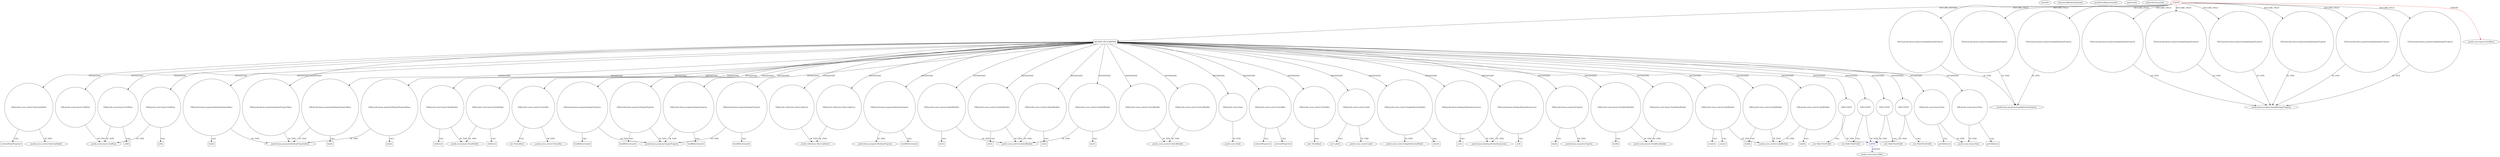 digraph {
baseInfo[graphId=3744,category="pattern",isAnonymous=false,possibleRelation=true]
frameworkRelatedTypesInfo[0="javafx.scene.layout.StackPane"]
possibleCollaborationsInfo[0="3744~INSTANTIATION-CLIENT_METHOD_DECLARATION-INSTANTIATION-CLIENT_METHOD_DECLARATION-INSTANTIATION-CLIENT_METHOD_DECLARATION-INSTANTIATION-CLIENT_METHOD_DECLARATION-~javafx.scene.layout.StackPane ~javafx.scene.layout.HBox ~false~false"]
patternInfo[frequency=2.0,patternRootClient=0]
patternInstancesInfo[0="SaiPradeepDandem-javafx2-gradient-builder~/SaiPradeepDandem-javafx2-gradient-builder/javafx2-gradient-builder-master/src/main/java/com/javafx/gradientbuilder/application/RadialSettingsLayout.java~RadialSettingsLayout~1170",1="SaiPradeepDandem-javafx2-gradient-builder~/SaiPradeepDandem-javafx2-gradient-builder/javafx2-gradient-builder-master/src/main/java/com/javafx/gradientbuilder/application/LinearSettingsLayout.java~LinearSettingsLayout~1172"]
87[label="javafx.scene.control.LabelBuilder",vertexType="FRAMEWORK_CLASS_TYPE",isFrameworkType=false]
635[label="VAR:javafx.scene.control.LabelBuilder",vertexType="VARIABLE_EXPRESION",isFrameworkType=false,shape=circle]
626[label="VAR:javafx.scene.control.LabelBuilder",vertexType="VARIABLE_EXPRESION",isFrameworkType=false,shape=circle]
726[label="VAR:javafx.scene.control.LabelBuilder",vertexType="VARIABLE_EXPRESION",isFrameworkType=false,shape=circle]
727[label="build()",vertexType="INSIDE_CALL",isFrameworkType=false,shape=box]
587[label="METHOD_DECLARATION",vertexType="CLIENT_METHOD_DECLARATION",isFrameworkType=false,shape=box]
0[label="CLIENT",vertexType="ROOT_CLIENT_CLASS_DECLARATION",isFrameworkType=false,color=red]
662[label="VAR:CLIENT",vertexType="VARIABLE_EXPRESION",isFrameworkType=false,shape=circle]
678[label="VAR:javafx.scene.layout.Pane",vertexType="VARIABLE_EXPRESION",isFrameworkType=false,shape=circle]
754[label="VAR:javafx.scene.layout.Pane",vertexType="VARIABLE_EXPRESION",isFrameworkType=false,shape=circle]
621[label="VAR:javafx.scene.control.SelectionModel",vertexType="VARIABLE_EXPRESION",isFrameworkType=false,shape=circle]
797[label="VAR:javafx.scene.layout.GridPane",vertexType="VARIABLE_EXPRESION",isFrameworkType=false,shape=circle]
788[label="VAR:javafx.scene.layout.GridPane",vertexType="VARIABLE_EXPRESION",isFrameworkType=false,shape=circle]
791[label="VAR:javafx.scene.layout.GridPane",vertexType="VARIABLE_EXPRESION",isFrameworkType=false,shape=circle]
718[label="VAR:javafx.beans.property.BooleanPropertyBase",vertexType="VARIABLE_EXPRESION",isFrameworkType=false,shape=circle]
740[label="VAR:javafx.beans.property.BooleanPropertyBase",vertexType="VARIABLE_EXPRESION",isFrameworkType=false,shape=circle]
641[label="VAR:javafx.beans.property.BooleanPropertyBase",vertexType="VARIABLE_EXPRESION",isFrameworkType=false,shape=circle]
664[label="VAR:javafx.beans.property.BooleanPropertyBase",vertexType="VARIABLE_EXPRESION",isFrameworkType=false,shape=circle]
22[label="FIELD:javafx.beans.property.SimpleBooleanProperty",vertexType="FIELD_DECLARATION",isFrameworkType=false,shape=circle]
18[label="FIELD:javafx.beans.property.SimpleBooleanProperty",vertexType="FIELD_DECLARATION",isFrameworkType=false,shape=circle]
20[label="FIELD:javafx.beans.property.SimpleBooleanProperty",vertexType="FIELD_DECLARATION",isFrameworkType=false,shape=circle]
789[label="add()",vertexType="INSIDE_CALL",isFrameworkType=false,shape=box]
792[label="add()",vertexType="INSIDE_CALL",isFrameworkType=false,shape=box]
771[label="VAR:javafx.scene.layout.PaneBuilder",vertexType="VARIABLE_EXPRESION",isFrameworkType=false,shape=circle]
772[label="children()",vertexType="INSIDE_CALL",isFrameworkType=false,shape=box]
696[label="VAR:javafx.scene.layout.PaneBuilder",vertexType="VARIABLE_EXPRESION",isFrameworkType=false,shape=circle]
697[label="children()",vertexType="INSIDE_CALL",isFrameworkType=false,shape=box]
123[label="javafx.scene.layout.Pane",vertexType="FRAMEWORK_CLASS_TYPE",isFrameworkType=false]
598[label="VAR:javafx.scene.control.ChoiceBox",vertexType="VARIABLE_EXPRESION",isFrameworkType=false,shape=circle]
27[label="javafx.scene.control.ChoiceBox",vertexType="FRAMEWORK_CLASS_TYPE",isFrameworkType=false]
745[label="VAR:javafx.beans.property.IntegerProperty",vertexType="VARIABLE_EXPRESION",isFrameworkType=false,shape=circle]
443[label="javafx.beans.property.IntegerProperty",vertexType="FRAMEWORK_CLASS_TYPE",isFrameworkType=false]
746[label="bindBidirectional()",vertexType="INSIDE_CALL",isFrameworkType=false,shape=box]
647[label="VAR:javafx.beans.property.IntegerProperty",vertexType="VARIABLE_EXPRESION",isFrameworkType=false,shape=circle]
648[label="bindBidirectional()",vertexType="INSIDE_CALL",isFrameworkType=false,shape=box]
669[label="VAR:javafx.beans.property.IntegerProperty",vertexType="VARIABLE_EXPRESION",isFrameworkType=false,shape=circle]
670[label="bindBidirectional()",vertexType="INSIDE_CALL",isFrameworkType=false,shape=box]
723[label="VAR:javafx.beans.property.IntegerProperty",vertexType="VARIABLE_EXPRESION",isFrameworkType=false,shape=circle]
724[label="bindBidirectional()",vertexType="INSIDE_CALL",isFrameworkType=false,shape=box]
675[label="VAR:javafx.collections.ObservableList",vertexType="VARIABLE_EXPRESION",isFrameworkType=false,shape=circle]
751[label="VAR:javafx.collections.ObservableList",vertexType="VARIABLE_EXPRESION",isFrameworkType=false,shape=circle]
12[label="FIELD:javafx.beans.property.SimpleIntegerProperty",vertexType="FIELD_DECLARATION",isFrameworkType=false,shape=circle]
8[label="FIELD:javafx.beans.property.SimpleIntegerProperty",vertexType="FIELD_DECLARATION",isFrameworkType=false,shape=circle]
42[label="FIELD:javafx.beans.property.SimpleIntegerProperty",vertexType="FIELD_DECLARATION",isFrameworkType=false,shape=circle]
40[label="FIELD:javafx.beans.property.SimpleIntegerProperty",vertexType="FIELD_DECLARATION",isFrameworkType=false,shape=circle]
38[label="FIELD:javafx.beans.property.SimpleIntegerProperty",vertexType="FIELD_DECLARATION",isFrameworkType=false,shape=circle]
10[label="FIELD:javafx.beans.property.SimpleIntegerProperty",vertexType="FIELD_DECLARATION",isFrameworkType=false,shape=circle]
147[label="javafx.beans.property.BooleanPropertyBase",vertexType="FRAMEWORK_CLASS_TYPE",isFrameworkType=false]
19[label="javafx.beans.property.SimpleBooleanProperty",vertexType="FRAMEWORK_CLASS_TYPE",isFrameworkType=false]
738[label="VAR:CLIENT",vertexType="VARIABLE_EXPRESION",isFrameworkType=false,shape=circle]
639[label="VAR:CLIENT",vertexType="VARIABLE_EXPRESION",isFrameworkType=false,shape=circle]
716[label="VAR:CLIENT",vertexType="VARIABLE_EXPRESION",isFrameworkType=false,shape=circle]
120[label="javafx.collections.ObservableList",vertexType="FRAMEWORK_INTERFACE_TYPE",isFrameworkType=false]
9[label="javafx.beans.property.SimpleIntegerProperty",vertexType="FRAMEWORK_CLASS_TYPE",isFrameworkType=false]
737[label="new SliderTextField()",vertexType="CONSTRUCTOR_CALL",isFrameworkType=false]
661[label="new SliderTextField()",vertexType="CONSTRUCTOR_CALL",isFrameworkType=false]
715[label="new SliderTextField()",vertexType="CONSTRUCTOR_CALL",isFrameworkType=false]
638[label="new SliderTextField()",vertexType="CONSTRUCTOR_CALL",isFrameworkType=false]
755[label="getChildren()",vertexType="INSIDE_CALL",isFrameworkType=false,shape=box]
660[label="create()",vertexType="INSIDE_CALL",isFrameworkType=false,shape=box]
636[label="create()",vertexType="INSIDE_CALL",isFrameworkType=false,shape=box]
679[label="getChildren()",vertexType="INSIDE_CALL",isFrameworkType=false,shape=box]
591[label="VAR:javafx.beans.property.BooleanProperty",vertexType="VARIABLE_EXPRESION",isFrameworkType=false,shape=circle]
592[label="bindBidirectional()",vertexType="INSIDE_CALL",isFrameworkType=false,shape=box]
175[label="javafx.beans.property.BooleanProperty",vertexType="FRAMEWORK_CLASS_TYPE",isFrameworkType=false]
200[label="javafx.scene.control.SelectionModel",vertexType="FRAMEWORK_CLASS_TYPE",isFrameworkType=false]
732[label="VAR:javafx.scene.control.LabeledBuilder",vertexType="VARIABLE_EXPRESION",isFrameworkType=false,shape=circle]
93[label="javafx.scene.control.LabeledBuilder",vertexType="FRAMEWORK_CLASS_TYPE",isFrameworkType=false]
733[label="text()",vertexType="INSIDE_CALL",isFrameworkType=false,shape=box]
710[label="VAR:javafx.scene.control.LabeledBuilder",vertexType="VARIABLE_EXPRESION",isFrameworkType=false,shape=circle]
711[label="text()",vertexType="INSIDE_CALL",isFrameworkType=false,shape=box]
656[label="VAR:javafx.scene.control.LabeledBuilder",vertexType="VARIABLE_EXPRESION",isFrameworkType=false,shape=circle]
657[label="text()",vertexType="INSIDE_CALL",isFrameworkType=false,shape=box]
632[label="VAR:javafx.scene.control.LabeledBuilder",vertexType="VARIABLE_EXPRESION",isFrameworkType=false,shape=circle]
633[label="text()",vertexType="INSIDE_CALL",isFrameworkType=false,shape=box]
629[label="VAR:javafx.scene.control.ControlBuilder",vertexType="VARIABLE_EXPRESION",isFrameworkType=false,shape=circle]
105[label="javafx.scene.control.ControlBuilder",vertexType="FRAMEWORK_CLASS_TYPE",isFrameworkType=false]
729[label="VAR:javafx.scene.control.ControlBuilder",vertexType="VARIABLE_EXPRESION",isFrameworkType=false,shape=circle]
597[label="new ChoiceBox()",vertexType="CONSTRUCTOR_CALL",isFrameworkType=false]
1[label="javafx.scene.layout.StackPane",vertexType="FRAMEWORK_CLASS_TYPE",isFrameworkType=false]
205[label="javafx.scene.layout.GridPane",vertexType="FRAMEWORK_CLASS_TYPE",isFrameworkType=false]
431[label="CLIENT",vertexType="REFERENCE_CLIENT_CLASS_DECLARATION",isFrameworkType=false,color=blue]
432[label="javafx.scene.layout.HBox",vertexType="FRAMEWORK_CLASS_TYPE",isFrameworkType=false]
603[label="VAR:javafx.scene.Node",vertexType="VARIABLE_EXPRESION",isFrameworkType=false,shape=circle]
156[label="javafx.scene.Node",vertexType="FRAMEWORK_CLASS_TYPE",isFrameworkType=false]
238[label="javafx.scene.layout.PaneBuilder",vertexType="FRAMEWORK_CLASS_TYPE",isFrameworkType=false]
622[label="selectedItemProperty()",vertexType="INSIDE_CALL",isFrameworkType=false,shape=box]
719[label="bind()",vertexType="INSIDE_CALL",isFrameworkType=false,shape=box]
665[label="bind()",vertexType="INSIDE_CALL",isFrameworkType=false,shape=box]
642[label="bind()",vertexType="INSIDE_CALL",isFrameworkType=false,shape=box]
594[label="VAR:javafx.scene.control.CheckBox",vertexType="VARIABLE_EXPRESION",isFrameworkType=false,shape=circle]
610[label="selectedProperty()",vertexType="INSIDE_CALL",isFrameworkType=false,shape=box]
595[label="selectedProperty()",vertexType="INSIDE_CALL",isFrameworkType=false,shape=box]
589[label="VAR:javafx.scene.control.CheckBox",vertexType="VARIABLE_EXPRESION",isFrameworkType=false,shape=circle]
588[label="new CheckBox()",vertexType="CONSTRUCTOR_CALL",isFrameworkType=false]
795[label="VAR:javafx.scene.control.Label",vertexType="VARIABLE_EXPRESION",isFrameworkType=false,shape=circle]
211[label="javafx.scene.control.Label",vertexType="FRAMEWORK_CLASS_TYPE",isFrameworkType=false]
794[label="new Label()",vertexType="CONSTRUCTOR_CALL",isFrameworkType=false]
613[label="VAR:javafx.scene.control.SingleSelectionModel",vertexType="VARIABLE_EXPRESION",isFrameworkType=false,shape=circle]
614[label="select()",vertexType="INSIDE_CALL",isFrameworkType=false,shape=box]
195[label="javafx.scene.control.SingleSelectionModel",vertexType="FRAMEWORK_CLASS_TYPE",isFrameworkType=false]
606[label="VAR:javafx.beans.binding.BooleanExpression",vertexType="VARIABLE_EXPRESION",isFrameworkType=false,shape=circle]
188[label="javafx.beans.binding.BooleanExpression",vertexType="FRAMEWORK_CLASS_TYPE",isFrameworkType=false]
607[label="not()",vertexType="INSIDE_CALL",isFrameworkType=false,shape=box]
644[label="VAR:javafx.beans.binding.BooleanExpression",vertexType="VARIABLE_EXPRESION",isFrameworkType=false,shape=circle]
645[label="not()",vertexType="INSIDE_CALL",isFrameworkType=false,shape=box]
627[label="build()",vertexType="INSIDE_CALL",isFrameworkType=false,shape=box]
600[label="VAR:javafx.beans.property.Property",vertexType="VARIABLE_EXPRESION",isFrameworkType=false,shape=circle]
114[label="javafx.beans.property.Property",vertexType="FRAMEWORK_INTERFACE_TYPE",isFrameworkType=false]
601[label="bind()",vertexType="INSIDE_CALL",isFrameworkType=false,shape=box]
779[label="VAR:javafx.scene.layout.StackPaneBuilder",vertexType="VARIABLE_EXPRESION",isFrameworkType=false,shape=circle]
235[label="javafx.scene.layout.StackPaneBuilder",vertexType="FRAMEWORK_CLASS_TYPE",isFrameworkType=false]
780[label="build()",vertexType="INSIDE_CALL",isFrameworkType=false,shape=box]
785[label="VAR:javafx.scene.layout.StackPaneBuilder",vertexType="VARIABLE_EXPRESION",isFrameworkType=false,shape=circle]
603->156[label="OF_TYPE"]
632->93[label="OF_TYPE"]
754->123[label="OF_TYPE"]
598->27[label="OF_TYPE"]
644->188[label="OF_TYPE"]
587->639[label="INSTANTIATE"]
669->670[label="CALL"]
647->443[label="OF_TYPE"]
587->723[label="INSTANTIATE"]
587->779[label="INSTANTIATE"]
587->664[label="INSTANTIATE"]
587->788[label="INSTANTIATE"]
664->147[label="OF_TYPE"]
632->633[label="CALL"]
710->93[label="OF_TYPE"]
740->147[label="OF_TYPE"]
0->42[label="DECLARE_FIELD"]
587->729[label="INSTANTIATE"]
716->431[label="OF_TYPE"]
656->93[label="OF_TYPE"]
587->732[label="INSTANTIATE"]
589->588[label="CALL"]
10->9[label="OF_TYPE"]
696->238[label="OF_TYPE"]
664->665[label="CALL"]
635->636[label="CALL"]
587->678[label="INSTANTIATE"]
626->627[label="CALL"]
594->610[label="CALL"]
587->647[label="INSTANTIATE"]
745->746[label="CALL"]
0->10[label="DECLARE_FIELD"]
791->792[label="CALL"]
662->431[label="OF_TYPE"]
587->644[label="INSTANTIATE"]
600->601[label="CALL"]
40->9[label="OF_TYPE"]
726->87[label="OF_TYPE"]
771->772[label="CALL"]
587->589[label="INSTANTIATE"]
587->716[label="INSTANTIATE"]
635->87[label="OF_TYPE"]
587->621[label="INSTANTIATE"]
716->715[label="CALL"]
606->607[label="CALL"]
751->120[label="OF_TYPE"]
587->669[label="INSTANTIATE"]
718->147[label="OF_TYPE"]
587->745[label="INSTANTIATE"]
587->754[label="INSTANTIATE"]
696->697[label="CALL"]
726->727[label="CALL"]
613->614[label="CALL"]
587->626[label="INSTANTIATE"]
587->710[label="INSTANTIATE"]
788->789[label="CALL"]
8->9[label="OF_TYPE"]
587->795[label="INSTANTIATE"]
587->726[label="INSTANTIATE"]
629->105[label="OF_TYPE"]
587->675[label="INSTANTIATE"]
587->738[label="INSTANTIATE"]
0->38[label="DECLARE_FIELD"]
587->629[label="INSTANTIATE"]
732->733[label="CALL"]
42->9[label="OF_TYPE"]
635->660[label="CALL"]
795->211[label="OF_TYPE"]
587->791[label="INSTANTIATE"]
626->87[label="OF_TYPE"]
639->431[label="OF_TYPE"]
718->719[label="CALL"]
591->175[label="OF_TYPE"]
587->600[label="INSTANTIATE"]
587->662[label="INSTANTIATE"]
754->755[label="CALL"]
669->443[label="OF_TYPE"]
587->641[label="INSTANTIATE"]
729->105[label="OF_TYPE"]
779->780[label="CALL"]
641->642[label="CALL"]
0->22[label="DECLARE_FIELD"]
613->195[label="OF_TYPE"]
785->235[label="OF_TYPE"]
0->1[label="EXTEND",color=red]
22->19[label="OF_TYPE"]
587->797[label="INSTANTIATE"]
587->632[label="INSTANTIATE"]
594->595[label="CALL"]
621->200[label="OF_TYPE"]
662->661[label="CALL"]
732->93[label="OF_TYPE"]
788->205[label="OF_TYPE"]
587->606[label="INSTANTIATE"]
797->205[label="OF_TYPE"]
38->9[label="OF_TYPE"]
0->20[label="DECLARE_FIELD"]
591->592[label="CALL"]
678->123[label="OF_TYPE"]
606->188[label="OF_TYPE"]
587->696[label="INSTANTIATE"]
771->238[label="OF_TYPE"]
587->785[label="INSTANTIATE"]
745->443[label="OF_TYPE"]
600->114[label="OF_TYPE"]
598->597[label="CALL"]
587->591[label="INSTANTIATE"]
0->40[label="DECLARE_FIELD"]
738->737[label="CALL"]
644->645[label="CALL"]
587->594[label="INSTANTIATE"]
656->657[label="CALL"]
779->235[label="OF_TYPE"]
723->443[label="OF_TYPE"]
587->598[label="INSTANTIATE"]
587->771[label="INSTANTIATE"]
678->679[label="CALL"]
587->656[label="INSTANTIATE"]
587->603[label="INSTANTIATE"]
791->205[label="OF_TYPE"]
0->18[label="DECLARE_FIELD"]
723->724[label="CALL"]
587->740[label="INSTANTIATE"]
710->711[label="CALL"]
0->587[label="DECLARE_METHOD"]
587->751[label="INSTANTIATE"]
641->147[label="OF_TYPE"]
0->8[label="DECLARE_FIELD"]
639->638[label="CALL"]
587->718[label="INSTANTIATE"]
12->9[label="OF_TYPE"]
738->431[label="OF_TYPE"]
0->12[label="DECLARE_FIELD"]
587->613[label="INSTANTIATE"]
647->648[label="CALL"]
18->19[label="OF_TYPE"]
20->19[label="OF_TYPE"]
587->635[label="INSTANTIATE"]
795->794[label="CALL"]
621->622[label="CALL"]
431->432[label="EXTEND",color=blue]
675->120[label="OF_TYPE"]
}
